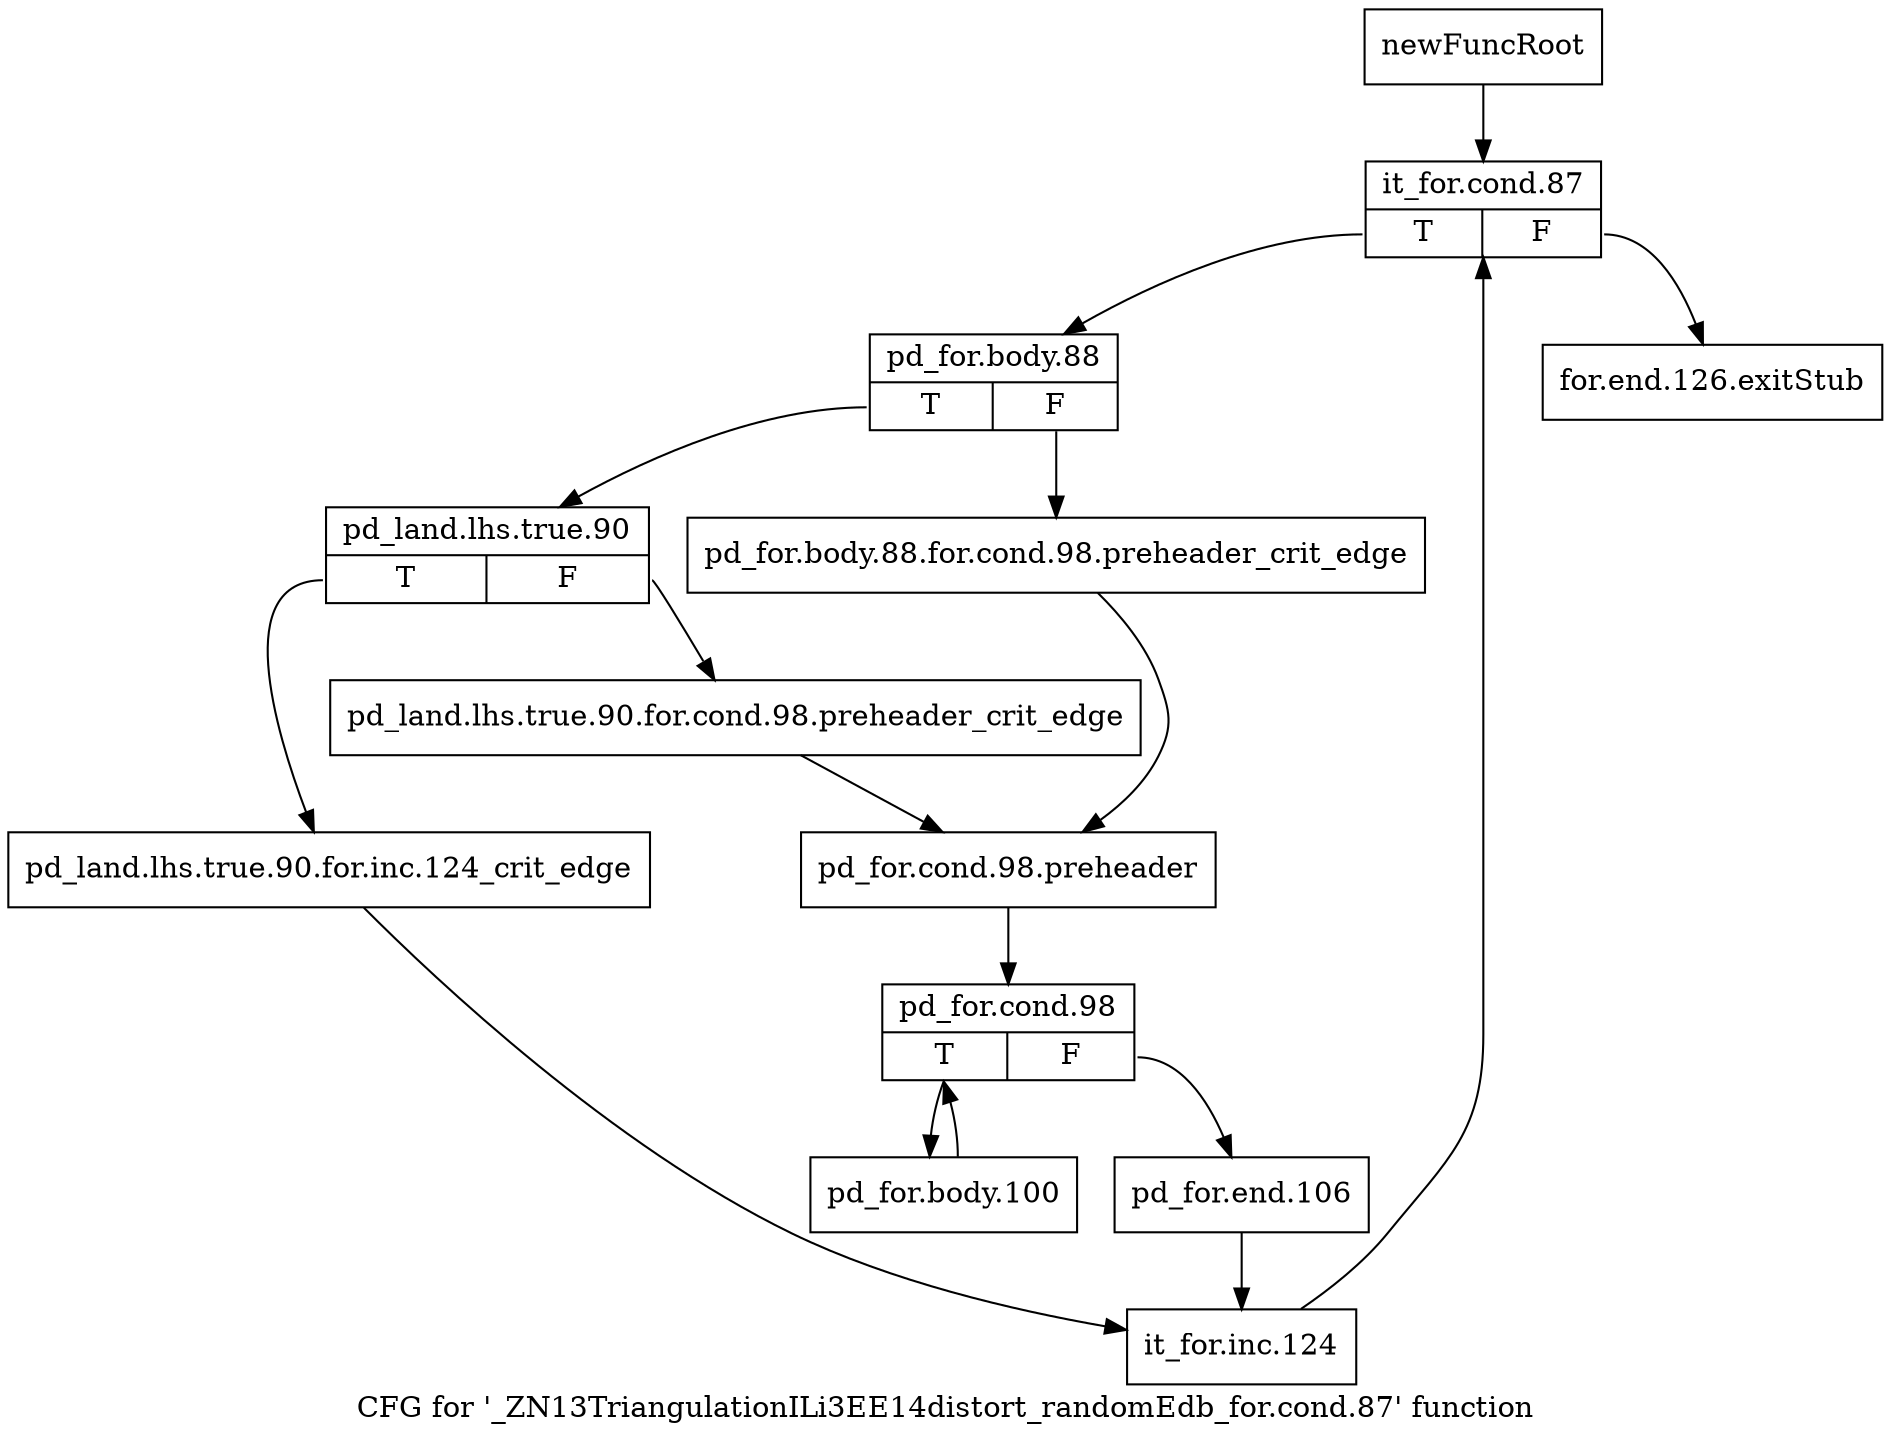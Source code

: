 digraph "CFG for '_ZN13TriangulationILi3EE14distort_randomEdb_for.cond.87' function" {
	label="CFG for '_ZN13TriangulationILi3EE14distort_randomEdb_for.cond.87' function";

	Node0x9883f40 [shape=record,label="{newFuncRoot}"];
	Node0x9883f40 -> Node0x9883fe0;
	Node0x9883f90 [shape=record,label="{for.end.126.exitStub}"];
	Node0x9883fe0 [shape=record,label="{it_for.cond.87|{<s0>T|<s1>F}}"];
	Node0x9883fe0:s0 -> Node0x9884030;
	Node0x9883fe0:s1 -> Node0x9883f90;
	Node0x9884030 [shape=record,label="{pd_for.body.88|{<s0>T|<s1>F}}"];
	Node0x9884030:s0 -> Node0x98840d0;
	Node0x9884030:s1 -> Node0x9884080;
	Node0x9884080 [shape=record,label="{pd_for.body.88.for.cond.98.preheader_crit_edge}"];
	Node0x9884080 -> Node0x9884170;
	Node0x98840d0 [shape=record,label="{pd_land.lhs.true.90|{<s0>T|<s1>F}}"];
	Node0x98840d0:s0 -> Node0x98842b0;
	Node0x98840d0:s1 -> Node0x9884120;
	Node0x9884120 [shape=record,label="{pd_land.lhs.true.90.for.cond.98.preheader_crit_edge}"];
	Node0x9884120 -> Node0x9884170;
	Node0x9884170 [shape=record,label="{pd_for.cond.98.preheader}"];
	Node0x9884170 -> Node0x98841c0;
	Node0x98841c0 [shape=record,label="{pd_for.cond.98|{<s0>T|<s1>F}}"];
	Node0x98841c0:s0 -> Node0x9884260;
	Node0x98841c0:s1 -> Node0x9884210;
	Node0x9884210 [shape=record,label="{pd_for.end.106}"];
	Node0x9884210 -> Node0x9884300;
	Node0x9884260 [shape=record,label="{pd_for.body.100}"];
	Node0x9884260 -> Node0x98841c0;
	Node0x98842b0 [shape=record,label="{pd_land.lhs.true.90.for.inc.124_crit_edge}"];
	Node0x98842b0 -> Node0x9884300;
	Node0x9884300 [shape=record,label="{it_for.inc.124}"];
	Node0x9884300 -> Node0x9883fe0;
}

